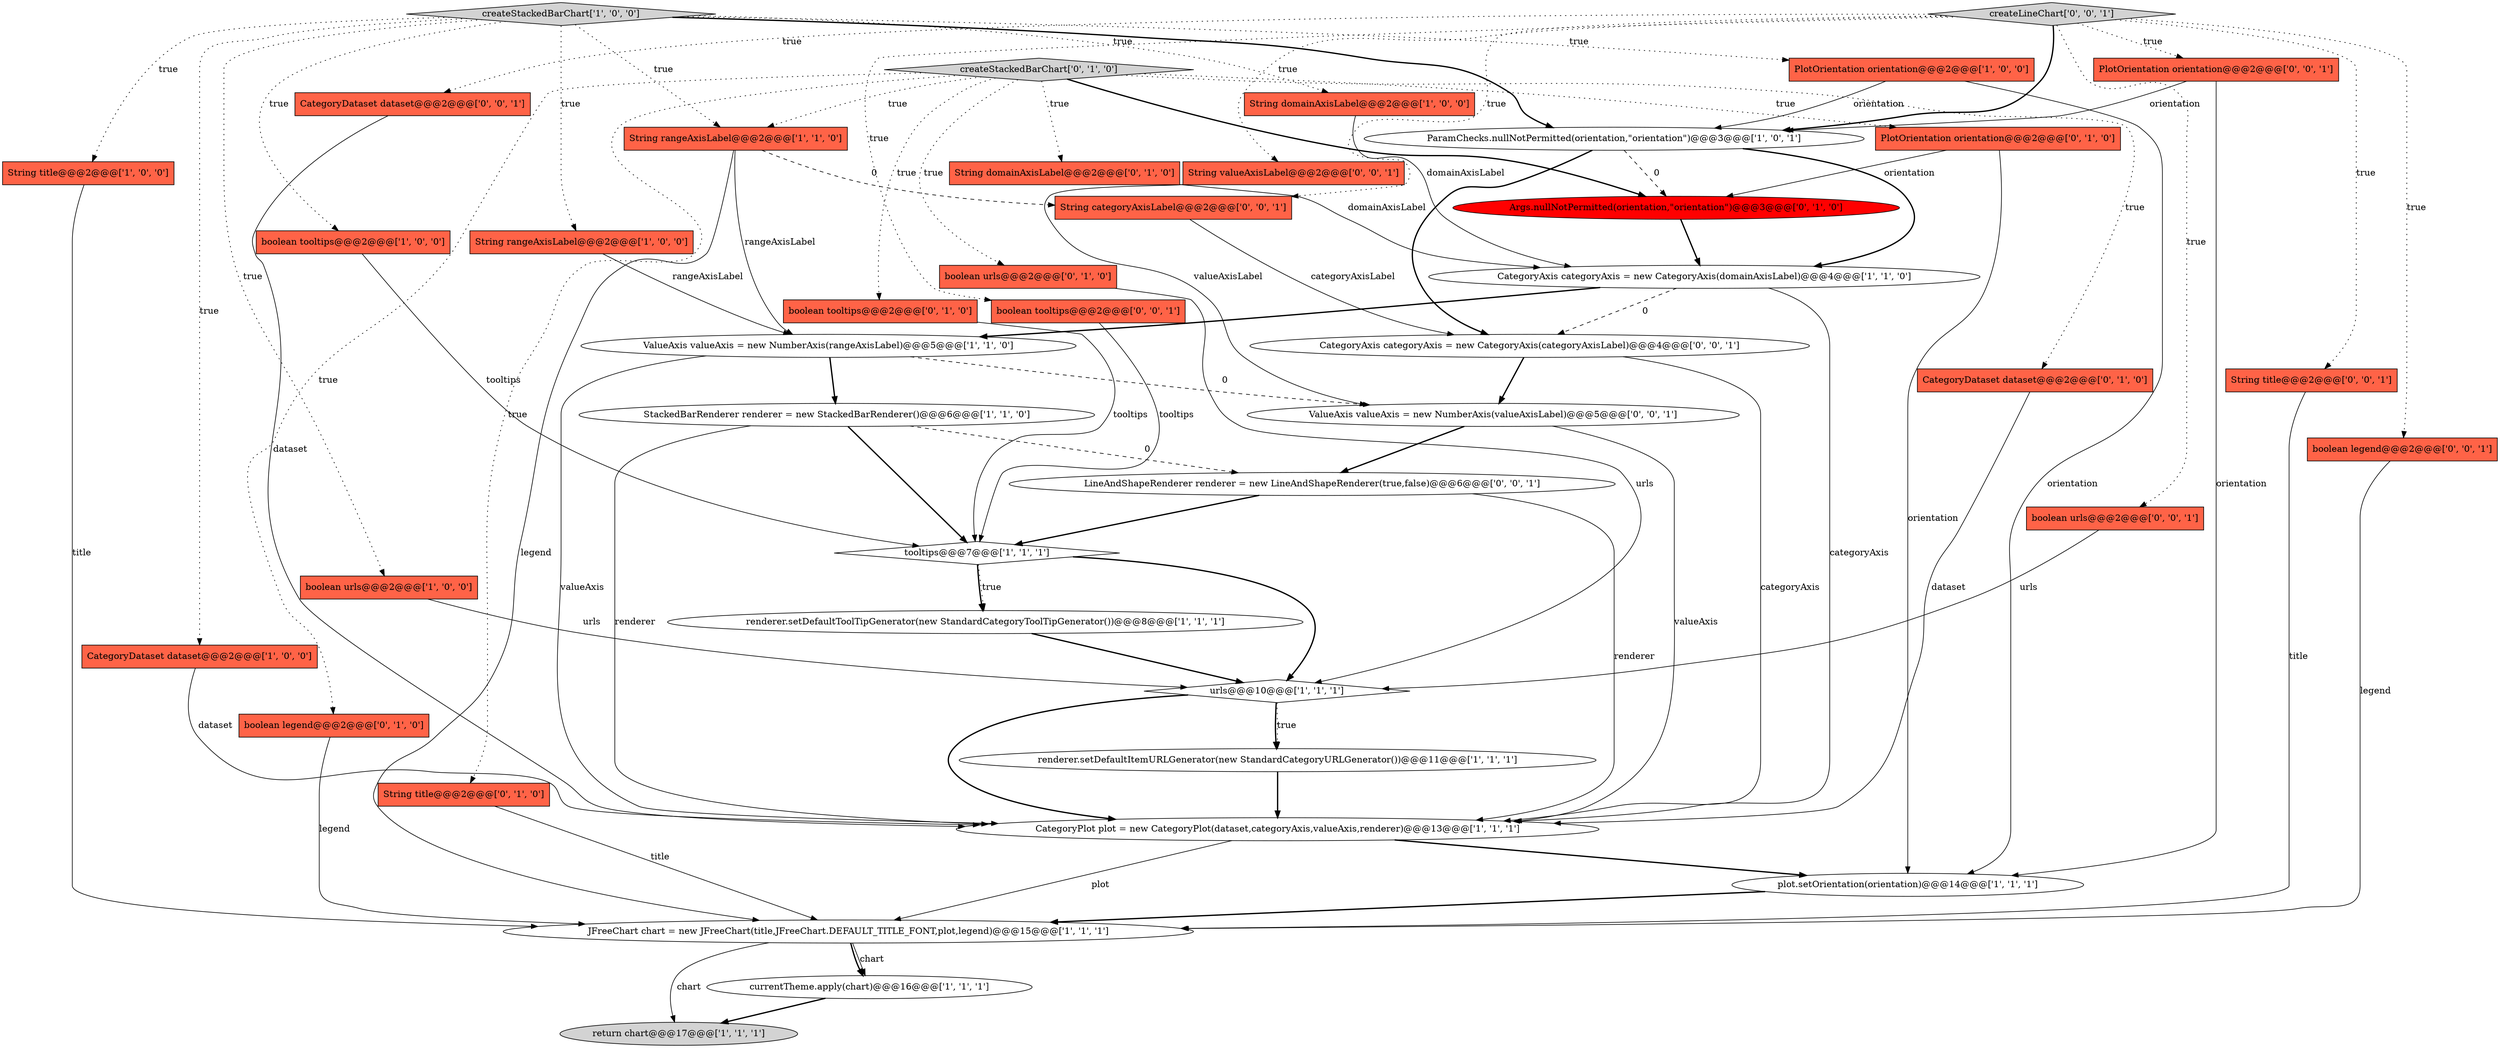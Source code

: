 digraph {
40 [style = filled, label = "CategoryDataset dataset@@@2@@@['0', '0', '1']", fillcolor = tomato, shape = box image = "AAA0AAABBB3BBB"];
10 [style = filled, label = "plot.setOrientation(orientation)@@@14@@@['1', '1', '1']", fillcolor = white, shape = ellipse image = "AAA0AAABBB1BBB"];
41 [style = filled, label = "String categoryAxisLabel@@@2@@@['0', '0', '1']", fillcolor = tomato, shape = box image = "AAA0AAABBB3BBB"];
34 [style = filled, label = "boolean tooltips@@@2@@@['0', '0', '1']", fillcolor = tomato, shape = box image = "AAA0AAABBB3BBB"];
4 [style = filled, label = "CategoryPlot plot = new CategoryPlot(dataset,categoryAxis,valueAxis,renderer)@@@13@@@['1', '1', '1']", fillcolor = white, shape = ellipse image = "AAA0AAABBB1BBB"];
28 [style = filled, label = "boolean urls@@@2@@@['0', '1', '0']", fillcolor = tomato, shape = box image = "AAA0AAABBB2BBB"];
2 [style = filled, label = "String title@@@2@@@['1', '0', '0']", fillcolor = tomato, shape = box image = "AAA0AAABBB1BBB"];
37 [style = filled, label = "String valueAxisLabel@@@2@@@['0', '0', '1']", fillcolor = tomato, shape = box image = "AAA0AAABBB3BBB"];
25 [style = filled, label = "String domainAxisLabel@@@2@@@['0', '1', '0']", fillcolor = tomato, shape = box image = "AAA0AAABBB2BBB"];
42 [style = filled, label = "LineAndShapeRenderer renderer = new LineAndShapeRenderer(true,false)@@@6@@@['0', '0', '1']", fillcolor = white, shape = ellipse image = "AAA0AAABBB3BBB"];
26 [style = filled, label = "boolean legend@@@2@@@['0', '1', '0']", fillcolor = tomato, shape = box image = "AAA0AAABBB2BBB"];
16 [style = filled, label = "String rangeAxisLabel@@@2@@@['1', '1', '0']", fillcolor = tomato, shape = box image = "AAA0AAABBB1BBB"];
18 [style = filled, label = "renderer.setDefaultItemURLGenerator(new StandardCategoryURLGenerator())@@@11@@@['1', '1', '1']", fillcolor = white, shape = ellipse image = "AAA0AAABBB1BBB"];
32 [style = filled, label = "PlotOrientation orientation@@@2@@@['0', '0', '1']", fillcolor = tomato, shape = box image = "AAA0AAABBB3BBB"];
1 [style = filled, label = "String domainAxisLabel@@@2@@@['1', '0', '0']", fillcolor = tomato, shape = box image = "AAA0AAABBB1BBB"];
23 [style = filled, label = "boolean tooltips@@@2@@@['0', '1', '0']", fillcolor = tomato, shape = box image = "AAA0AAABBB2BBB"];
27 [style = filled, label = "String title@@@2@@@['0', '1', '0']", fillcolor = tomato, shape = box image = "AAA0AAABBB2BBB"];
5 [style = filled, label = "tooltips@@@7@@@['1', '1', '1']", fillcolor = white, shape = diamond image = "AAA0AAABBB1BBB"];
19 [style = filled, label = "ParamChecks.nullNotPermitted(orientation,\"orientation\")@@@3@@@['1', '0', '1']", fillcolor = white, shape = ellipse image = "AAA0AAABBB1BBB"];
21 [style = filled, label = "renderer.setDefaultToolTipGenerator(new StandardCategoryToolTipGenerator())@@@8@@@['1', '1', '1']", fillcolor = white, shape = ellipse image = "AAA0AAABBB1BBB"];
9 [style = filled, label = "PlotOrientation orientation@@@2@@@['1', '0', '0']", fillcolor = tomato, shape = box image = "AAA0AAABBB1BBB"];
24 [style = filled, label = "createStackedBarChart['0', '1', '0']", fillcolor = lightgray, shape = diamond image = "AAA0AAABBB2BBB"];
31 [style = filled, label = "createLineChart['0', '0', '1']", fillcolor = lightgray, shape = diamond image = "AAA0AAABBB3BBB"];
20 [style = filled, label = "createStackedBarChart['1', '0', '0']", fillcolor = lightgray, shape = diamond image = "AAA0AAABBB1BBB"];
15 [style = filled, label = "return chart@@@17@@@['1', '1', '1']", fillcolor = lightgray, shape = ellipse image = "AAA0AAABBB1BBB"];
33 [style = filled, label = "String title@@@2@@@['0', '0', '1']", fillcolor = tomato, shape = box image = "AAA0AAABBB3BBB"];
14 [style = filled, label = "boolean tooltips@@@2@@@['1', '0', '0']", fillcolor = tomato, shape = box image = "AAA0AAABBB1BBB"];
30 [style = filled, label = "CategoryDataset dataset@@@2@@@['0', '1', '0']", fillcolor = tomato, shape = box image = "AAA0AAABBB2BBB"];
36 [style = filled, label = "ValueAxis valueAxis = new NumberAxis(valueAxisLabel)@@@5@@@['0', '0', '1']", fillcolor = white, shape = ellipse image = "AAA0AAABBB3BBB"];
39 [style = filled, label = "boolean legend@@@2@@@['0', '0', '1']", fillcolor = tomato, shape = box image = "AAA0AAABBB3BBB"];
7 [style = filled, label = "JFreeChart chart = new JFreeChart(title,JFreeChart.DEFAULT_TITLE_FONT,plot,legend)@@@15@@@['1', '1', '1']", fillcolor = white, shape = ellipse image = "AAA0AAABBB1BBB"];
35 [style = filled, label = "CategoryAxis categoryAxis = new CategoryAxis(categoryAxisLabel)@@@4@@@['0', '0', '1']", fillcolor = white, shape = ellipse image = "AAA0AAABBB3BBB"];
38 [style = filled, label = "boolean urls@@@2@@@['0', '0', '1']", fillcolor = tomato, shape = box image = "AAA0AAABBB3BBB"];
22 [style = filled, label = "PlotOrientation orientation@@@2@@@['0', '1', '0']", fillcolor = tomato, shape = box image = "AAA0AAABBB2BBB"];
11 [style = filled, label = "CategoryDataset dataset@@@2@@@['1', '0', '0']", fillcolor = tomato, shape = box image = "AAA0AAABBB1BBB"];
0 [style = filled, label = "currentTheme.apply(chart)@@@16@@@['1', '1', '1']", fillcolor = white, shape = ellipse image = "AAA0AAABBB1BBB"];
8 [style = filled, label = "boolean urls@@@2@@@['1', '0', '0']", fillcolor = tomato, shape = box image = "AAA0AAABBB1BBB"];
29 [style = filled, label = "Args.nullNotPermitted(orientation,\"orientation\")@@@3@@@['0', '1', '0']", fillcolor = red, shape = ellipse image = "AAA1AAABBB2BBB"];
6 [style = filled, label = "ValueAxis valueAxis = new NumberAxis(rangeAxisLabel)@@@5@@@['1', '1', '0']", fillcolor = white, shape = ellipse image = "AAA0AAABBB1BBB"];
17 [style = filled, label = "StackedBarRenderer renderer = new StackedBarRenderer()@@@6@@@['1', '1', '0']", fillcolor = white, shape = ellipse image = "AAA0AAABBB1BBB"];
3 [style = filled, label = "String rangeAxisLabel@@@2@@@['1', '0', '0']", fillcolor = tomato, shape = box image = "AAA0AAABBB1BBB"];
12 [style = filled, label = "CategoryAxis categoryAxis = new CategoryAxis(domainAxisLabel)@@@4@@@['1', '1', '0']", fillcolor = white, shape = ellipse image = "AAA0AAABBB1BBB"];
13 [style = filled, label = "urls@@@10@@@['1', '1', '1']", fillcolor = white, shape = diamond image = "AAA0AAABBB1BBB"];
12->35 [style = dashed, label="0"];
20->11 [style = dotted, label="true"];
24->25 [style = dotted, label="true"];
42->4 [style = solid, label="renderer"];
7->0 [style = solid, label="chart"];
24->27 [style = dotted, label="true"];
0->15 [style = bold, label=""];
6->4 [style = solid, label="valueAxis"];
6->36 [style = dashed, label="0"];
4->7 [style = solid, label="plot"];
9->10 [style = solid, label="orientation"];
28->13 [style = solid, label="urls"];
31->34 [style = dotted, label="true"];
26->7 [style = solid, label="legend"];
30->4 [style = solid, label="dataset"];
31->39 [style = dotted, label="true"];
21->13 [style = bold, label=""];
17->5 [style = bold, label=""];
2->7 [style = solid, label="title"];
19->12 [style = bold, label=""];
31->40 [style = dotted, label="true"];
7->0 [style = bold, label=""];
3->6 [style = solid, label="rangeAxisLabel"];
31->33 [style = dotted, label="true"];
10->7 [style = bold, label=""];
5->21 [style = bold, label=""];
40->4 [style = solid, label="dataset"];
27->7 [style = solid, label="title"];
16->41 [style = dashed, label="0"];
18->4 [style = bold, label=""];
24->26 [style = dotted, label="true"];
24->22 [style = dotted, label="true"];
17->4 [style = solid, label="renderer"];
22->29 [style = solid, label="orientation"];
20->3 [style = dotted, label="true"];
38->13 [style = solid, label="urls"];
20->19 [style = bold, label=""];
36->42 [style = bold, label=""];
13->18 [style = bold, label=""];
6->17 [style = bold, label=""];
4->10 [style = bold, label=""];
13->18 [style = dotted, label="true"];
20->9 [style = dotted, label="true"];
16->6 [style = solid, label="rangeAxisLabel"];
41->35 [style = solid, label="categoryAxisLabel"];
34->5 [style = solid, label="tooltips"];
22->10 [style = solid, label="orientation"];
20->14 [style = dotted, label="true"];
24->30 [style = dotted, label="true"];
33->7 [style = solid, label="title"];
39->7 [style = solid, label="legend"];
17->42 [style = dashed, label="0"];
24->16 [style = dotted, label="true"];
9->19 [style = solid, label="orientation"];
36->4 [style = solid, label="valueAxis"];
24->23 [style = dotted, label="true"];
20->1 [style = dotted, label="true"];
12->4 [style = solid, label="categoryAxis"];
32->19 [style = solid, label="orientation"];
14->5 [style = solid, label="tooltips"];
5->13 [style = bold, label=""];
19->35 [style = bold, label=""];
5->21 [style = dotted, label="true"];
31->19 [style = bold, label=""];
32->10 [style = solid, label="orientation"];
37->36 [style = solid, label="valueAxisLabel"];
23->5 [style = solid, label="tooltips"];
8->13 [style = solid, label="urls"];
31->37 [style = dotted, label="true"];
20->8 [style = dotted, label="true"];
19->29 [style = dashed, label="0"];
24->29 [style = bold, label=""];
24->28 [style = dotted, label="true"];
1->12 [style = solid, label="domainAxisLabel"];
12->6 [style = bold, label=""];
16->7 [style = solid, label="legend"];
7->15 [style = solid, label="chart"];
31->32 [style = dotted, label="true"];
29->12 [style = bold, label=""];
35->4 [style = solid, label="categoryAxis"];
25->12 [style = solid, label="domainAxisLabel"];
31->38 [style = dotted, label="true"];
20->2 [style = dotted, label="true"];
42->5 [style = bold, label=""];
35->36 [style = bold, label=""];
11->4 [style = solid, label="dataset"];
31->41 [style = dotted, label="true"];
20->16 [style = dotted, label="true"];
13->4 [style = bold, label=""];
}
